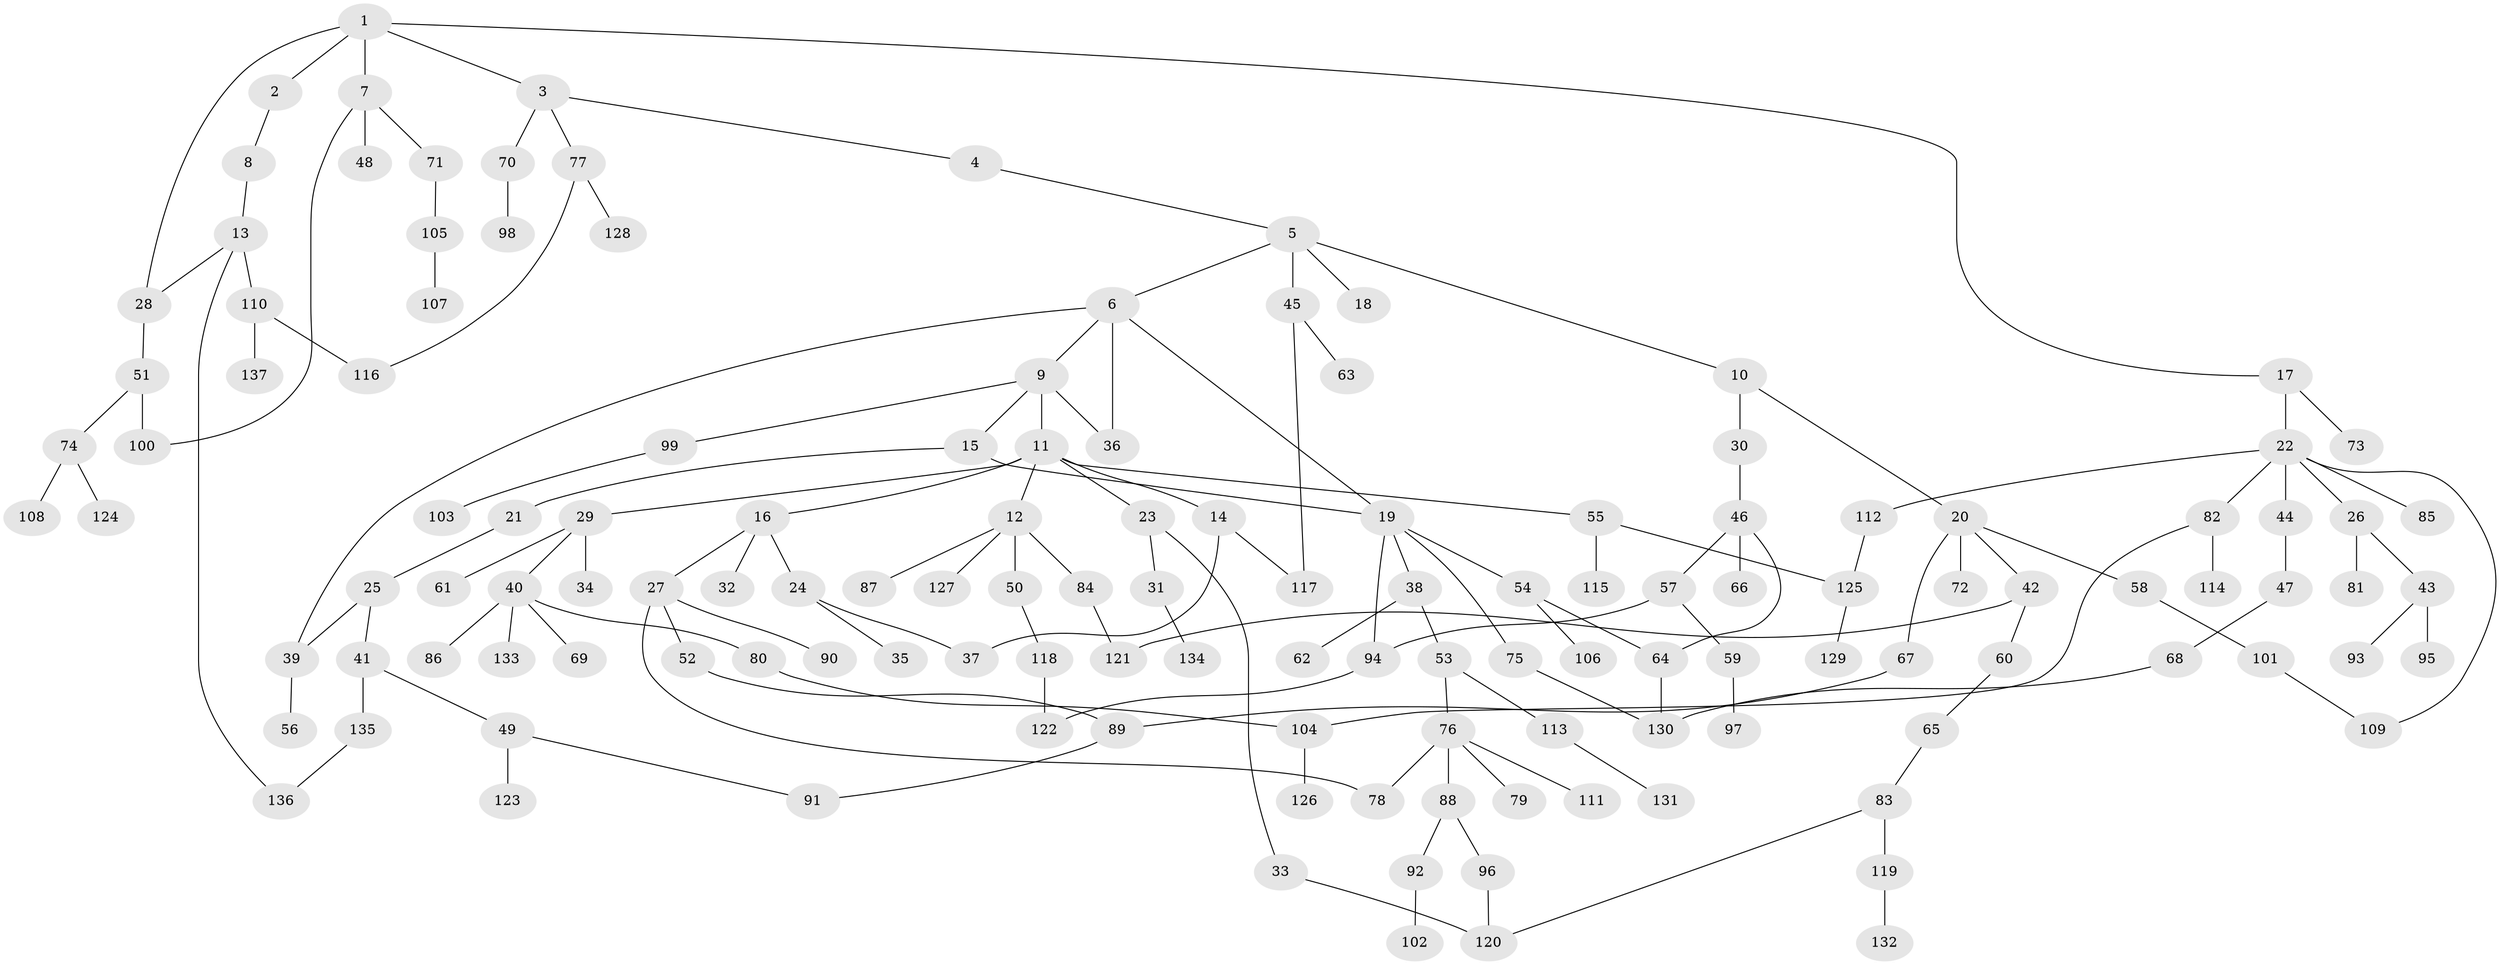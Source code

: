 // coarse degree distribution, {6: 0.022222222222222223, 2: 0.32222222222222224, 4: 0.12222222222222222, 8: 0.022222222222222223, 3: 0.2, 7: 0.011111111111111112, 1: 0.28888888888888886, 5: 0.011111111111111112}
// Generated by graph-tools (version 1.1) at 2025/41/03/06/25 10:41:29]
// undirected, 137 vertices, 159 edges
graph export_dot {
graph [start="1"]
  node [color=gray90,style=filled];
  1;
  2;
  3;
  4;
  5;
  6;
  7;
  8;
  9;
  10;
  11;
  12;
  13;
  14;
  15;
  16;
  17;
  18;
  19;
  20;
  21;
  22;
  23;
  24;
  25;
  26;
  27;
  28;
  29;
  30;
  31;
  32;
  33;
  34;
  35;
  36;
  37;
  38;
  39;
  40;
  41;
  42;
  43;
  44;
  45;
  46;
  47;
  48;
  49;
  50;
  51;
  52;
  53;
  54;
  55;
  56;
  57;
  58;
  59;
  60;
  61;
  62;
  63;
  64;
  65;
  66;
  67;
  68;
  69;
  70;
  71;
  72;
  73;
  74;
  75;
  76;
  77;
  78;
  79;
  80;
  81;
  82;
  83;
  84;
  85;
  86;
  87;
  88;
  89;
  90;
  91;
  92;
  93;
  94;
  95;
  96;
  97;
  98;
  99;
  100;
  101;
  102;
  103;
  104;
  105;
  106;
  107;
  108;
  109;
  110;
  111;
  112;
  113;
  114;
  115;
  116;
  117;
  118;
  119;
  120;
  121;
  122;
  123;
  124;
  125;
  126;
  127;
  128;
  129;
  130;
  131;
  132;
  133;
  134;
  135;
  136;
  137;
  1 -- 2;
  1 -- 3;
  1 -- 7;
  1 -- 17;
  1 -- 28;
  2 -- 8;
  3 -- 4;
  3 -- 70;
  3 -- 77;
  4 -- 5;
  5 -- 6;
  5 -- 10;
  5 -- 18;
  5 -- 45;
  6 -- 9;
  6 -- 39;
  6 -- 19;
  6 -- 36;
  7 -- 48;
  7 -- 71;
  7 -- 100;
  8 -- 13;
  9 -- 11;
  9 -- 15;
  9 -- 36;
  9 -- 99;
  10 -- 20;
  10 -- 30;
  11 -- 12;
  11 -- 14;
  11 -- 16;
  11 -- 23;
  11 -- 29;
  11 -- 55;
  12 -- 50;
  12 -- 84;
  12 -- 87;
  12 -- 127;
  13 -- 28;
  13 -- 110;
  13 -- 136;
  14 -- 117;
  14 -- 37;
  15 -- 19;
  15 -- 21;
  16 -- 24;
  16 -- 27;
  16 -- 32;
  17 -- 22;
  17 -- 73;
  19 -- 38;
  19 -- 54;
  19 -- 75;
  19 -- 94;
  20 -- 42;
  20 -- 58;
  20 -- 67;
  20 -- 72;
  21 -- 25;
  22 -- 26;
  22 -- 44;
  22 -- 82;
  22 -- 85;
  22 -- 109;
  22 -- 112;
  23 -- 31;
  23 -- 33;
  24 -- 35;
  24 -- 37;
  25 -- 41;
  25 -- 39;
  26 -- 43;
  26 -- 81;
  27 -- 52;
  27 -- 90;
  27 -- 78;
  28 -- 51;
  29 -- 34;
  29 -- 40;
  29 -- 61;
  30 -- 46;
  31 -- 134;
  33 -- 120;
  38 -- 53;
  38 -- 62;
  39 -- 56;
  40 -- 69;
  40 -- 80;
  40 -- 86;
  40 -- 133;
  41 -- 49;
  41 -- 135;
  42 -- 60;
  42 -- 121;
  43 -- 93;
  43 -- 95;
  44 -- 47;
  45 -- 63;
  45 -- 117;
  46 -- 57;
  46 -- 66;
  46 -- 64;
  47 -- 68;
  49 -- 123;
  49 -- 91;
  50 -- 118;
  51 -- 74;
  51 -- 100;
  52 -- 89;
  53 -- 76;
  53 -- 113;
  54 -- 64;
  54 -- 106;
  55 -- 115;
  55 -- 125;
  57 -- 59;
  57 -- 94;
  58 -- 101;
  59 -- 97;
  60 -- 65;
  64 -- 130;
  65 -- 83;
  67 -- 89;
  68 -- 130;
  70 -- 98;
  71 -- 105;
  74 -- 108;
  74 -- 124;
  75 -- 130;
  76 -- 78;
  76 -- 79;
  76 -- 88;
  76 -- 111;
  77 -- 128;
  77 -- 116;
  80 -- 104;
  82 -- 104;
  82 -- 114;
  83 -- 119;
  83 -- 120;
  84 -- 121;
  88 -- 92;
  88 -- 96;
  89 -- 91;
  92 -- 102;
  94 -- 122;
  96 -- 120;
  99 -- 103;
  101 -- 109;
  104 -- 126;
  105 -- 107;
  110 -- 116;
  110 -- 137;
  112 -- 125;
  113 -- 131;
  118 -- 122;
  119 -- 132;
  125 -- 129;
  135 -- 136;
}
